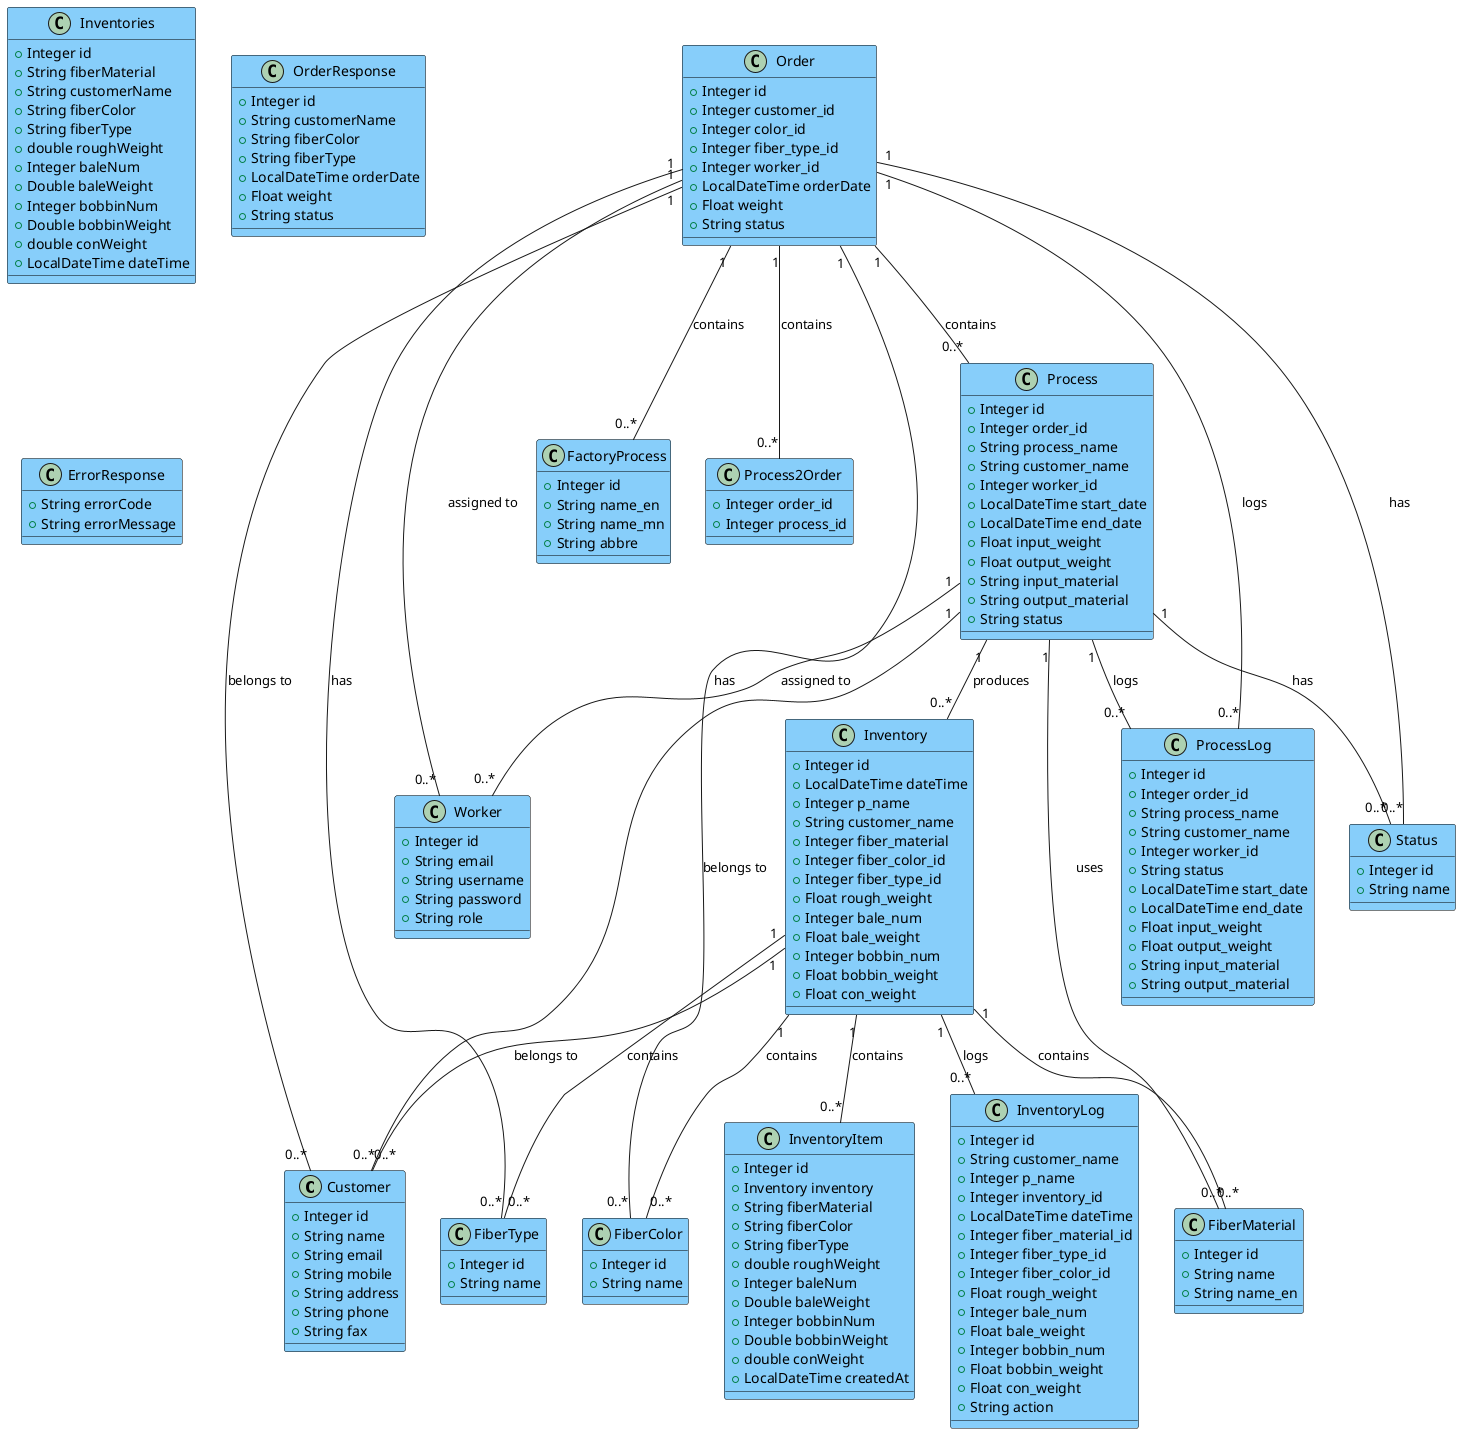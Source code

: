 @startuml
skinparam class {
    BackgroundColor LightSkyBlue
    BorderColor Black
}

' Entities
class Customer {
    +Integer id
    +String name
    +String email
    +String mobile
    +String address
    +String phone
    +String fax
}

class FiberType {
    +Integer id
    +String name
}

class FiberColor {
    +Integer id
    +String name
}

class FactoryProcess {
    +Integer id
    +String name_en
    +String name_mn
    +String abbre
}

class Order {
    +Integer id
    +Integer customer_id
    +Integer color_id
    +Integer fiber_type_id
    +Integer worker_id
    +LocalDateTime orderDate
    +Float weight
    +String status
}

class Process2Order {
    +Integer order_id
    +Integer process_id
}

class Worker {
    +Integer id
    +String email
    +String username
    +String password
    +String role
}

class Inventory {
    +Integer id
    +LocalDateTime dateTime
    +Integer p_name
    +String customer_name
    +Integer fiber_material
    +Integer fiber_color_id
    +Integer fiber_type_id
    +Float rough_weight
    +Integer bale_num
    +Float bale_weight
    +Integer bobbin_num
    +Float bobbin_weight
    +Float con_weight
}

class InventoryLog {
    +Integer id
    +String customer_name
    +Integer p_name
    +Integer inventory_id
    +LocalDateTime dateTime
    +Integer fiber_material_id
    +Integer fiber_type_id
    +Integer fiber_color_id
    +Float rough_weight
    +Integer bale_num
    +Float bale_weight
    +Integer bobbin_num
    +Float bobbin_weight
    +Float con_weight
    +String action
}

class Process {
    +Integer id
    +Integer order_id
    +String process_name
    +String customer_name
    +Integer worker_id
    +LocalDateTime start_date
    +LocalDateTime end_date
    +Float input_weight
    +Float output_weight
    +String input_material
    +String output_material
    +String status
}

class ProcessLog {
    +Integer id
    +Integer order_id
    +String process_name
    +String customer_name
    +Integer worker_id
    +String status
    +LocalDateTime start_date
    +LocalDateTime end_date
    +Float input_weight
    +Float output_weight
    +String input_material
    +String output_material
}

class Status {
    +Integer id
    +String name
}

class FiberMaterial {
    +Integer id
    +String name
    +String name_en
}

class InventoryItem {
    +Integer id
    +Inventory inventory
    +String fiberMaterial
    +String fiberColor
    +String fiberType
    +double roughWeight
    +Integer baleNum
    +Double baleWeight
    +Integer bobbinNum
    +Double bobbinWeight
    +double conWeight
    +LocalDateTime createdAt
}

class Inventories {
    +Integer id
    +String fiberMaterial
    +String customerName
    +String fiberColor
    +String fiberType
    +double roughWeight
    +Integer baleNum
    +Double baleWeight
    +Integer bobbinNum
    +Double bobbinWeight
    +double conWeight
    +LocalDateTime dateTime
}

class OrderResponse {
    +Integer id
    +String customerName
    +String fiberColor
    +String fiberType
    +LocalDateTime orderDate
    +Float weight
    +String status
}

class ErrorResponse {
    +String errorCode
    +String errorMessage
}

' Relationships
Order "1" -- "0..*" Process2Order : contains
Order "1" -- "0..*" Process : contains
Order "1" -- "0..*" ProcessLog : logs
Order "1" -- "0..*" FactoryProcess : contains
Order "1" -- "0..*" Status : has
Order "1" -- "0..*" Customer : belongs to
Order "1" -- "0..*" FiberColor : has
Order "1" -- "0..*" FiberType : has
Order "1" -- "0..*" Worker : assigned to

Process "1" -- "0..*" ProcessLog : logs
Process "1" -- "0..*" Inventory : produces
Process "1" -- "0..*" Status : has
Process "1" -- "0..*" Customer : belongs to
Process "1" -- "0..*" Worker : assigned to
Process "1" -- "0..*" FiberMaterial : uses

Inventory "1" -- "0..*" InventoryLog : logs
Inventory "1" -- "0..*" FiberMaterial : contains
Inventory "1" -- "0..*" FiberColor : contains
Inventory "1" -- "0..*" FiberType : contains
Inventory "1" -- "0..*" Customer : belongs to

Inventory "1" -- "0..*" InventoryItem : contains

@enduml
